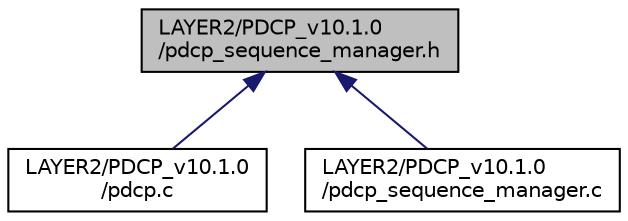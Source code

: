 digraph "LAYER2/PDCP_v10.1.0/pdcp_sequence_manager.h"
{
 // LATEX_PDF_SIZE
  edge [fontname="Helvetica",fontsize="10",labelfontname="Helvetica",labelfontsize="10"];
  node [fontname="Helvetica",fontsize="10",shape=record];
  Node1 [label="LAYER2/PDCP_v10.1.0\l/pdcp_sequence_manager.h",height=0.2,width=0.4,color="black", fillcolor="grey75", style="filled", fontcolor="black",tooltip="PDCP Sequence Numbering Methods."];
  Node1 -> Node2 [dir="back",color="midnightblue",fontsize="10",style="solid",fontname="Helvetica"];
  Node2 [label="LAYER2/PDCP_v10.1.0\l/pdcp.c",height=0.2,width=0.4,color="black", fillcolor="white", style="filled",URL="$pdcp_8c.html",tooltip="pdcp interface with RLC"];
  Node1 -> Node3 [dir="back",color="midnightblue",fontsize="10",style="solid",fontname="Helvetica"];
  Node3 [label="LAYER2/PDCP_v10.1.0\l/pdcp_sequence_manager.c",height=0.2,width=0.4,color="black", fillcolor="white", style="filled",URL="$pdcp__sequence__manager_8c.html",tooltip="PDCP Sequence Numbering Methods."];
}
